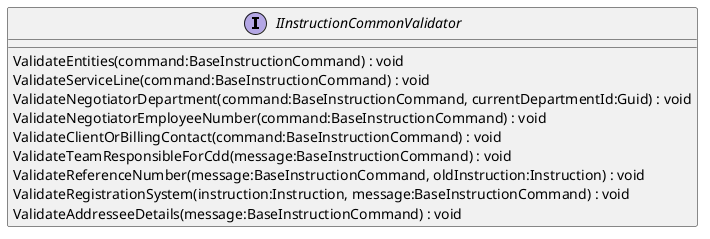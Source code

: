 @startuml
interface IInstructionCommonValidator {
    ValidateEntities(command:BaseInstructionCommand) : void
    ValidateServiceLine(command:BaseInstructionCommand) : void
    ValidateNegotiatorDepartment(command:BaseInstructionCommand, currentDepartmentId:Guid) : void
    ValidateNegotiatorEmployeeNumber(command:BaseInstructionCommand) : void
    ValidateClientOrBillingContact(command:BaseInstructionCommand) : void
    ValidateTeamResponsibleForCdd(message:BaseInstructionCommand) : void
    ValidateReferenceNumber(message:BaseInstructionCommand, oldInstruction:Instruction) : void
    ValidateRegistrationSystem(instruction:Instruction, message:BaseInstructionCommand) : void
    ValidateAddresseeDetails(message:BaseInstructionCommand) : void
}
@enduml
